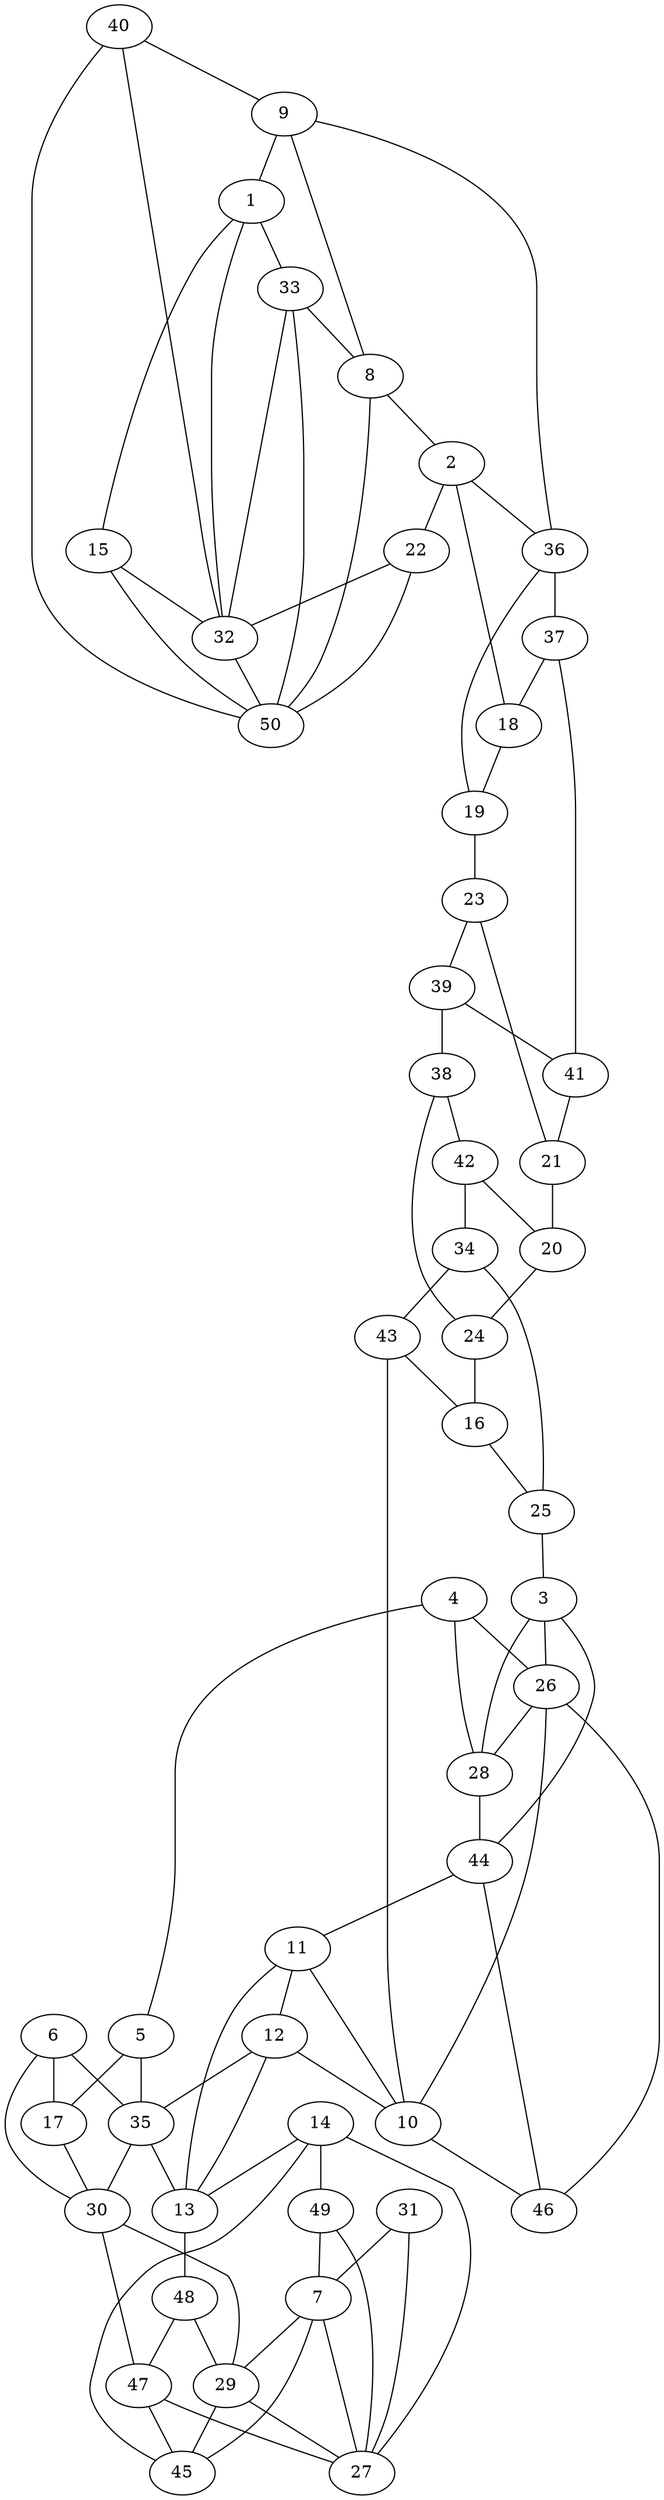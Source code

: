 graph pdb1keq {
	1	 [aaLength=3,
		sequence=SCR,
		type=0];
	15	 [aaLength=2,
		sequence=AA,
		type=1];
	1 -- 15	 [distance0="22.14228",
		frequency=1,
		type0=1];
	32	 [aaLength=3,
		sequence=LWN,
		type=1];
	1 -- 32	 [distance0="22.41162",
		frequency=1,
		type0=3];
	33	 [aaLength=2,
		sequence=AA,
		type=1];
	1 -- 33	 [distance0="22.14228",
		frequency=1,
		type0=2];
	2	 [aaLength=3,
		sequence=SCE,
		type=0];
	18	 [aaLength=6,
		sequence=SGISGG,
		type=1];
	2 -- 18	 [distance0="13.85223",
		distance1="1.0",
		frequency=2,
		type0=1,
		type1=4];
	22	 [aaLength=6,
		sequence=FQVEFD,
		type=1];
	2 -- 22	 [distance0="14.99614",
		frequency=1,
		type0=3];
	36	 [aaLength=6,
		sequence=SGISGG,
		type=1];
	2 -- 36	 [distance0="13.85223",
		frequency=1,
		type0=2];
	3	 [aaLength=6,
		sequence=GAHHQA,
		type=0];
	26	 [aaLength=10,
		sequence=DVLPEVRHKD,
		type=1];
	3 -- 26	 [distance0="15.03768",
		frequency=1,
		type0=1];
	28	 [aaLength=10,
		sequence=DVLPEVRHKD,
		type=1];
	3 -- 28	 [distance0="15.03768",
		distance1="5.0",
		frequency=2,
		type0=2,
		type1=4];
	44	 [aaLength=10,
		sequence=DVLPEVRHKD,
		type=1];
	3 -- 44	 [distance0="15.03768",
		frequency=1,
		type0=3];
	4	 [aaLength=9,
		sequence=AMGPFDPSC,
		type=0];
	5	 [aaLength=5,
		sequence=LMPAC,
		type=0];
	4 -- 5	 [distance0="14.49743",
		distance1="0.0",
		frequency=2,
		type0=1,
		type1=5];
	4 -- 26	 [distance0="16.57601",
		frequency=1,
		type0=2];
	4 -- 28	 [distance0="16.57601",
		frequency=1,
		type0=3];
	17	 [aaLength=3,
		sequence=YPG,
		type=1];
	5 -- 17	 [distance0="18.12952",
		distance1="5.0",
		frequency=2,
		type0=2,
		type1=4];
	35	 [aaLength=3,
		sequence=YPG,
		type=1];
	5 -- 35	 [distance0="18.12952",
		frequency=1,
		type0=3];
	6	 [aaLength=6,
		sequence=PPLAES,
		type=0];
	6 -- 17	 [distance0="13.84964",
		frequency=1,
		type0=1];
	30	 [aaLength=6,
		sequence=QKTPVE,
		type=1];
	6 -- 30	 [distance0="16.24231",
		distance1="5.0",
		frequency=2,
		type0=3,
		type1=4];
	6 -- 35	 [distance0="13.84964",
		frequency=1,
		type0=2];
	7	 [aaLength=9,
		sequence=VMVNNYRPL,
		type=0];
	27	 [aaLength=3,
		sequence=EED,
		type=1];
	7 -- 27	 [distance0="6.90754",
		frequency=1,
		type0=1];
	29	 [aaLength=6,
		sequence=TLLFSG,
		type=1];
	7 -- 29	 [distance0="13.51718",
		frequency=1,
		type0=3];
	45	 [aaLength=3,
		sequence=EED,
		type=1];
	7 -- 45	 [distance0="6.90754",
		frequency=1,
		type0=2];
	8	 [aaLength=3,
		sequence=SCR,
		type=0];
	8 -- 2	 [distance0="32.40837",
		frequency=1,
		type0=3];
	50	 [aaLength=3,
		sequence=LWN,
		type=1];
	8 -- 50	 [distance0="1.0",
		frequency=1,
		type0=4];
	9	 [aaLength=3,
		sequence=SCE,
		type=0];
	9 -- 1	 [distance0="50.63829",
		frequency=1,
		type0=2];
	9 -- 8	 [distance0="31.50717",
		frequency=1,
		type0=1];
	9 -- 36	 [distance0="1.0",
		frequency=1,
		type0=4];
	10	 [aaLength=6,
		sequence=GAHHQA,
		type=0];
	11	 [aaLength=9,
		sequence=AMGPFDPSC,
		type=0];
	10 -- 11	 [distance0="32.75187",
		frequency=1,
		type0=1];
	10 -- 26	 [distance0="40.8663",
		frequency=1,
		type0=3];
	46	 [aaLength=10,
		sequence=DVLPEVRHKD,
		type=1];
	10 -- 46	 [distance0="5.0",
		frequency=1,
		type0=4];
	12	 [aaLength=6,
		sequence=LMPACR,
		type=0];
	11 -- 12	 [distance0="13.85956",
		distance1="0.0",
		frequency=2,
		type0=1,
		type1=5];
	13	 [aaLength=6,
		sequence=PPLAES,
		type=0];
	11 -- 13	 [distance0="29.57351",
		frequency=1,
		type0=2];
	12 -- 10	 [distance0="41.89202",
		frequency=1,
		type0=3];
	12 -- 35	 [distance0="4.0",
		frequency=1,
		type0=4];
	13 -- 12	 [distance0="28.93102",
		frequency=1,
		type0=1];
	48	 [aaLength=6,
		sequence=QKTPVE,
		type=1];
	13 -- 48	 [distance0="5.0",
		frequency=1,
		type0=4];
	14	 [aaLength=9,
		sequence=VMVNNYRPL,
		type=0];
	14 -- 13	 [distance0="42.88279",
		frequency=1,
		type0=1];
	14 -- 27	 [distance0="51.43825",
		frequency=1,
		type0=2];
	14 -- 45	 [distance0="51.43825",
		frequency=1,
		type0=3];
	49	 [aaLength=3,
		sequence=vanDerWaals,
		type=1];
	14 -- 49	 [distance0="21.0",
		frequency=1,
		type0=4];
	15 -- 32	 [distance0="6.0",
		distance1="4.0",
		frequency=2,
		type0=2,
		type1=4];
	16	 [aaLength=2,
		sequence=EN,
		type=1];
	25	 [aaLength=9,
		sequence=GENGLAVIG,
		type=1];
	16 -- 25	 [distance0="8.0",
		distance1="6.0",
		frequency=2,
		type0=2,
		type1=4];
	17 -- 30	 [distance0="18.0",
		frequency=1,
		type0=3];
	19	 [aaLength=5,
		sequence=HYRLK,
		type=1];
	18 -- 19	 [distance0="10.0",
		distance1="4.0",
		frequency=2,
		type0=2,
		type1=4];
	23	 [aaLength=5,
		sequence=ATDEW,
		type=1];
	19 -- 23	 [distance0="7.0",
		frequency=1,
		type0=4];
	20	 [aaLength=10,
		sequence=VDGHTYPAEL,
		type=1];
	24	 [aaLength=10,
		sequence=VDGHTYPAEL,
		type=1];
	20 -- 24	 [distance0="0.0",
		distance1="0.0",
		frequency=2,
		type0=1,
		type1=5];
	21	 [aaLength=5,
		sequence=ATDEW,
		type=1];
	21 -- 20	 [distance0="5.0",
		frequency=1,
		type0=4];
	21 -- 23	 [distance0="0.0",
		frequency=1,
		type0=1];
	22 -- 32	 [distance0="7.0",
		frequency=1,
		type0=2];
	22 -- 50	 [distance0="7.0",
		frequency=1,
		type0=3];
	39	 [aaLength=5,
		sequence=ATDEW,
		type=1];
	23 -- 39	 [distance0="0.0",
		frequency=1,
		type0=2];
	24 -- 16	 [distance0="10.0",
		frequency=1,
		type0=4];
	38	 [aaLength=10,
		sequence=VDGHTYPAEL,
		type=1];
	24 -- 38	 [distance0="0.0",
		frequency=1,
		type0=2];
	25 -- 3	 [distance0="5.0",
		frequency=1,
		type0=4];
	26 -- 28	 [distance0="0.0",
		frequency=1,
		type0=1];
	28 -- 44	 [distance0="0.0",
		frequency=1,
		type0=2];
	29 -- 27	 [distance0="9.0",
		distance1="3.0",
		frequency=2,
		type0=2,
		type1=4];
	29 -- 45	 [distance0="9.0",
		frequency=1,
		type0=3];
	30 -- 29	 [distance0="16.0",
		distance1="10.0",
		frequency=2,
		type0=2,
		type1=4];
	47	 [aaLength=6,
		sequence=TLLFSG,
		type=1];
	30 -- 47	 [distance0="16.0",
		frequency=1,
		type0=3];
	31	 [aaLength=3,
		sequence=vanDerWaals,
		type=1];
	31 -- 7	 [distance0="37.51952",
		frequency=1,
		type0=2];
	31 -- 27	 [distance0="40.0",
		frequency=1,
		type0=3];
	32 -- 50	 [distance0="0.0",
		frequency=1,
		type0=1];
	33 -- 8	 [distance0="0.0",
		frequency=1,
		type0=5];
	33 -- 32	 [distance0="6.0",
		frequency=1,
		type0=2];
	33 -- 50	 [distance0="6.0",
		frequency=1,
		type0=3];
	34	 [aaLength=2,
		sequence=EN,
		type=1];
	34 -- 25	 [distance0="8.0",
		frequency=1,
		type0=2];
	43	 [aaLength=9,
		sequence=GENGLAVIG,
		type=1];
	34 -- 43	 [distance0="8.0",
		distance1="6.0",
		frequency=2,
		type0=3,
		type1=4];
	35 -- 13	 [distance0="4.0",
		frequency=1,
		type0=4];
	35 -- 30	 [distance0="18.0",
		frequency=1,
		type0=3];
	36 -- 19	 [distance0="10.0",
		frequency=1,
		type0=2];
	37	 [aaLength=5,
		sequence=HYRLK,
		type=1];
	36 -- 37	 [distance0="10.0",
		distance1="4.0",
		frequency=2,
		type0=3,
		type1=4];
	37 -- 18	 [distance0="10.0",
		frequency=1,
		type0=2];
	41	 [aaLength=5,
		sequence=ATDEW,
		type=1];
	37 -- 41	 [distance0="7.0",
		frequency=1,
		type0=4];
	42	 [aaLength=10,
		sequence=VDGHTYPAEL,
		type=1];
	38 -- 42	 [distance0="0.0",
		distance1="0.0",
		frequency=2,
		type0=3,
		type1=5];
	39 -- 38	 [distance0="5.0",
		frequency=1,
		type0=4];
	39 -- 41	 [distance0="0.0",
		frequency=1,
		type0=3];
	40	 [aaLength=6,
		sequence=FQVEFD,
		type=1];
	40 -- 9	 [distance0="1.0",
		frequency=1,
		type0=4];
	40 -- 32	 [distance0="7.0",
		frequency=1,
		type0=2];
	40 -- 50	 [distance0="7.0",
		frequency=1,
		type0=3];
	41 -- 21	 [distance0="0.0",
		frequency=1,
		type0=1];
	42 -- 20	 [distance0="0.0",
		frequency=1,
		type0=1];
	42 -- 34	 [distance0="10.0",
		frequency=1,
		type0=4];
	43 -- 10	 [distance0="5.0",
		frequency=1,
		type0=4];
	43 -- 16	 [distance0="8.0",
		frequency=1,
		type0=2];
	44 -- 11	 [distance0="3.0",
		frequency=1,
		type0=4];
	44 -- 46	 [distance0="0.0",
		frequency=1,
		type0=3];
	46 -- 26	 [distance0="0.0",
		frequency=1,
		type0=1];
	47 -- 27	 [distance0="9.0",
		frequency=1,
		type0=2];
	47 -- 45	 [distance0="9.0",
		distance1="3.0",
		frequency=2,
		type0=3,
		type1=4];
	48 -- 29	 [distance0="16.0",
		frequency=1,
		type0=2];
	48 -- 47	 [distance0="16.0",
		distance1="10.0",
		frequency=2,
		type0=3,
		type1=4];
	49 -- 7	 [distance0="37.51952",
		frequency=1,
		type0=2];
	49 -- 27	 [distance0="40.0",
		frequency=1,
		type0=3];
	50 -- 15	 [distance0="6.0",
		frequency=1,
		type0=2];
}
